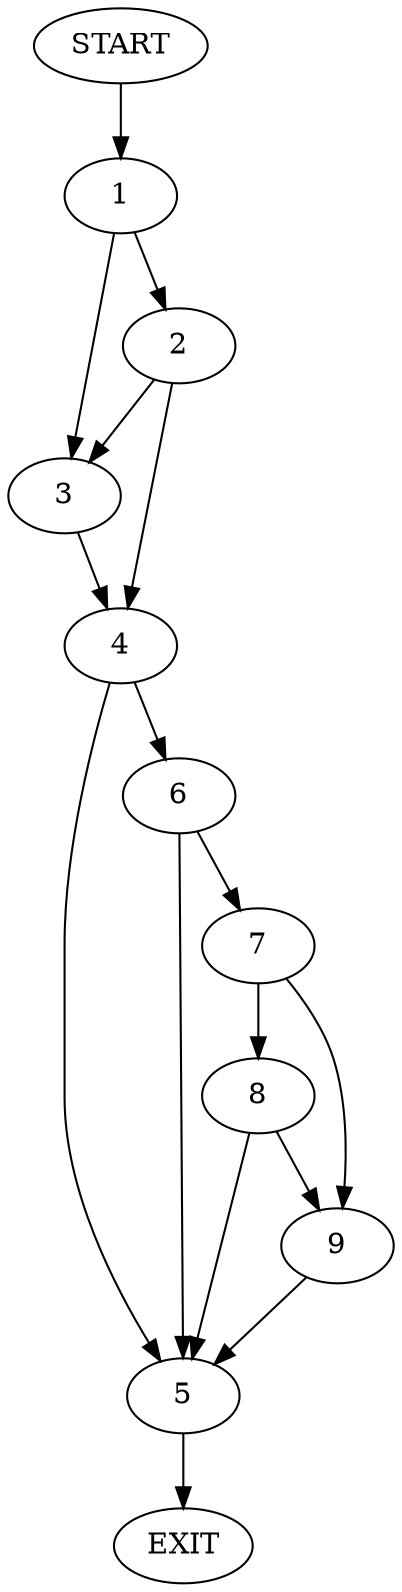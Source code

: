 digraph {
0 [label="START"]
10 [label="EXIT"]
0 -> 1
1 -> 2
1 -> 3
2 -> 3
2 -> 4
3 -> 4
4 -> 5
4 -> 6
5 -> 10
6 -> 5
6 -> 7
7 -> 8
7 -> 9
8 -> 5
8 -> 9
9 -> 5
}
